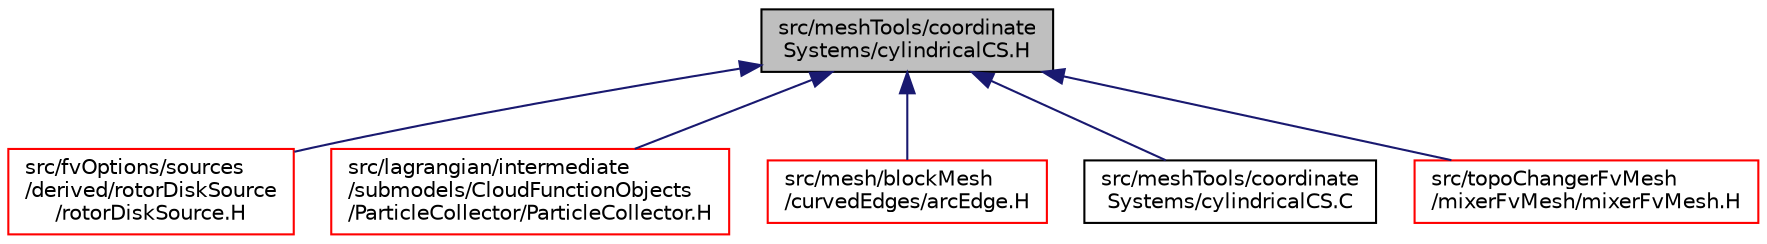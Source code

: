 digraph "src/meshTools/coordinateSystems/cylindricalCS.H"
{
  bgcolor="transparent";
  edge [fontname="Helvetica",fontsize="10",labelfontname="Helvetica",labelfontsize="10"];
  node [fontname="Helvetica",fontsize="10",shape=record];
  Node1 [label="src/meshTools/coordinate\lSystems/cylindricalCS.H",height=0.2,width=0.4,color="black", fillcolor="grey75", style="filled", fontcolor="black"];
  Node1 -> Node2 [dir="back",color="midnightblue",fontsize="10",style="solid",fontname="Helvetica"];
  Node2 [label="src/fvOptions/sources\l/derived/rotorDiskSource\l/rotorDiskSource.H",height=0.2,width=0.4,color="red",URL="$a06465.html"];
  Node1 -> Node3 [dir="back",color="midnightblue",fontsize="10",style="solid",fontname="Helvetica"];
  Node3 [label="src/lagrangian/intermediate\l/submodels/CloudFunctionObjects\l/ParticleCollector/ParticleCollector.H",height=0.2,width=0.4,color="red",URL="$a06773.html"];
  Node1 -> Node4 [dir="back",color="midnightblue",fontsize="10",style="solid",fontname="Helvetica"];
  Node4 [label="src/mesh/blockMesh\l/curvedEdges/arcEdge.H",height=0.2,width=0.4,color="red",URL="$a07219.html"];
  Node1 -> Node5 [dir="back",color="midnightblue",fontsize="10",style="solid",fontname="Helvetica"];
  Node5 [label="src/meshTools/coordinate\lSystems/cylindricalCS.C",height=0.2,width=0.4,color="black",URL="$a07438.html"];
  Node1 -> Node6 [dir="back",color="midnightblue",fontsize="10",style="solid",fontname="Helvetica"];
  Node6 [label="src/topoChangerFvMesh\l/mixerFvMesh/mixerFvMesh.H",height=0.2,width=0.4,color="red",URL="$a10602.html"];
}
